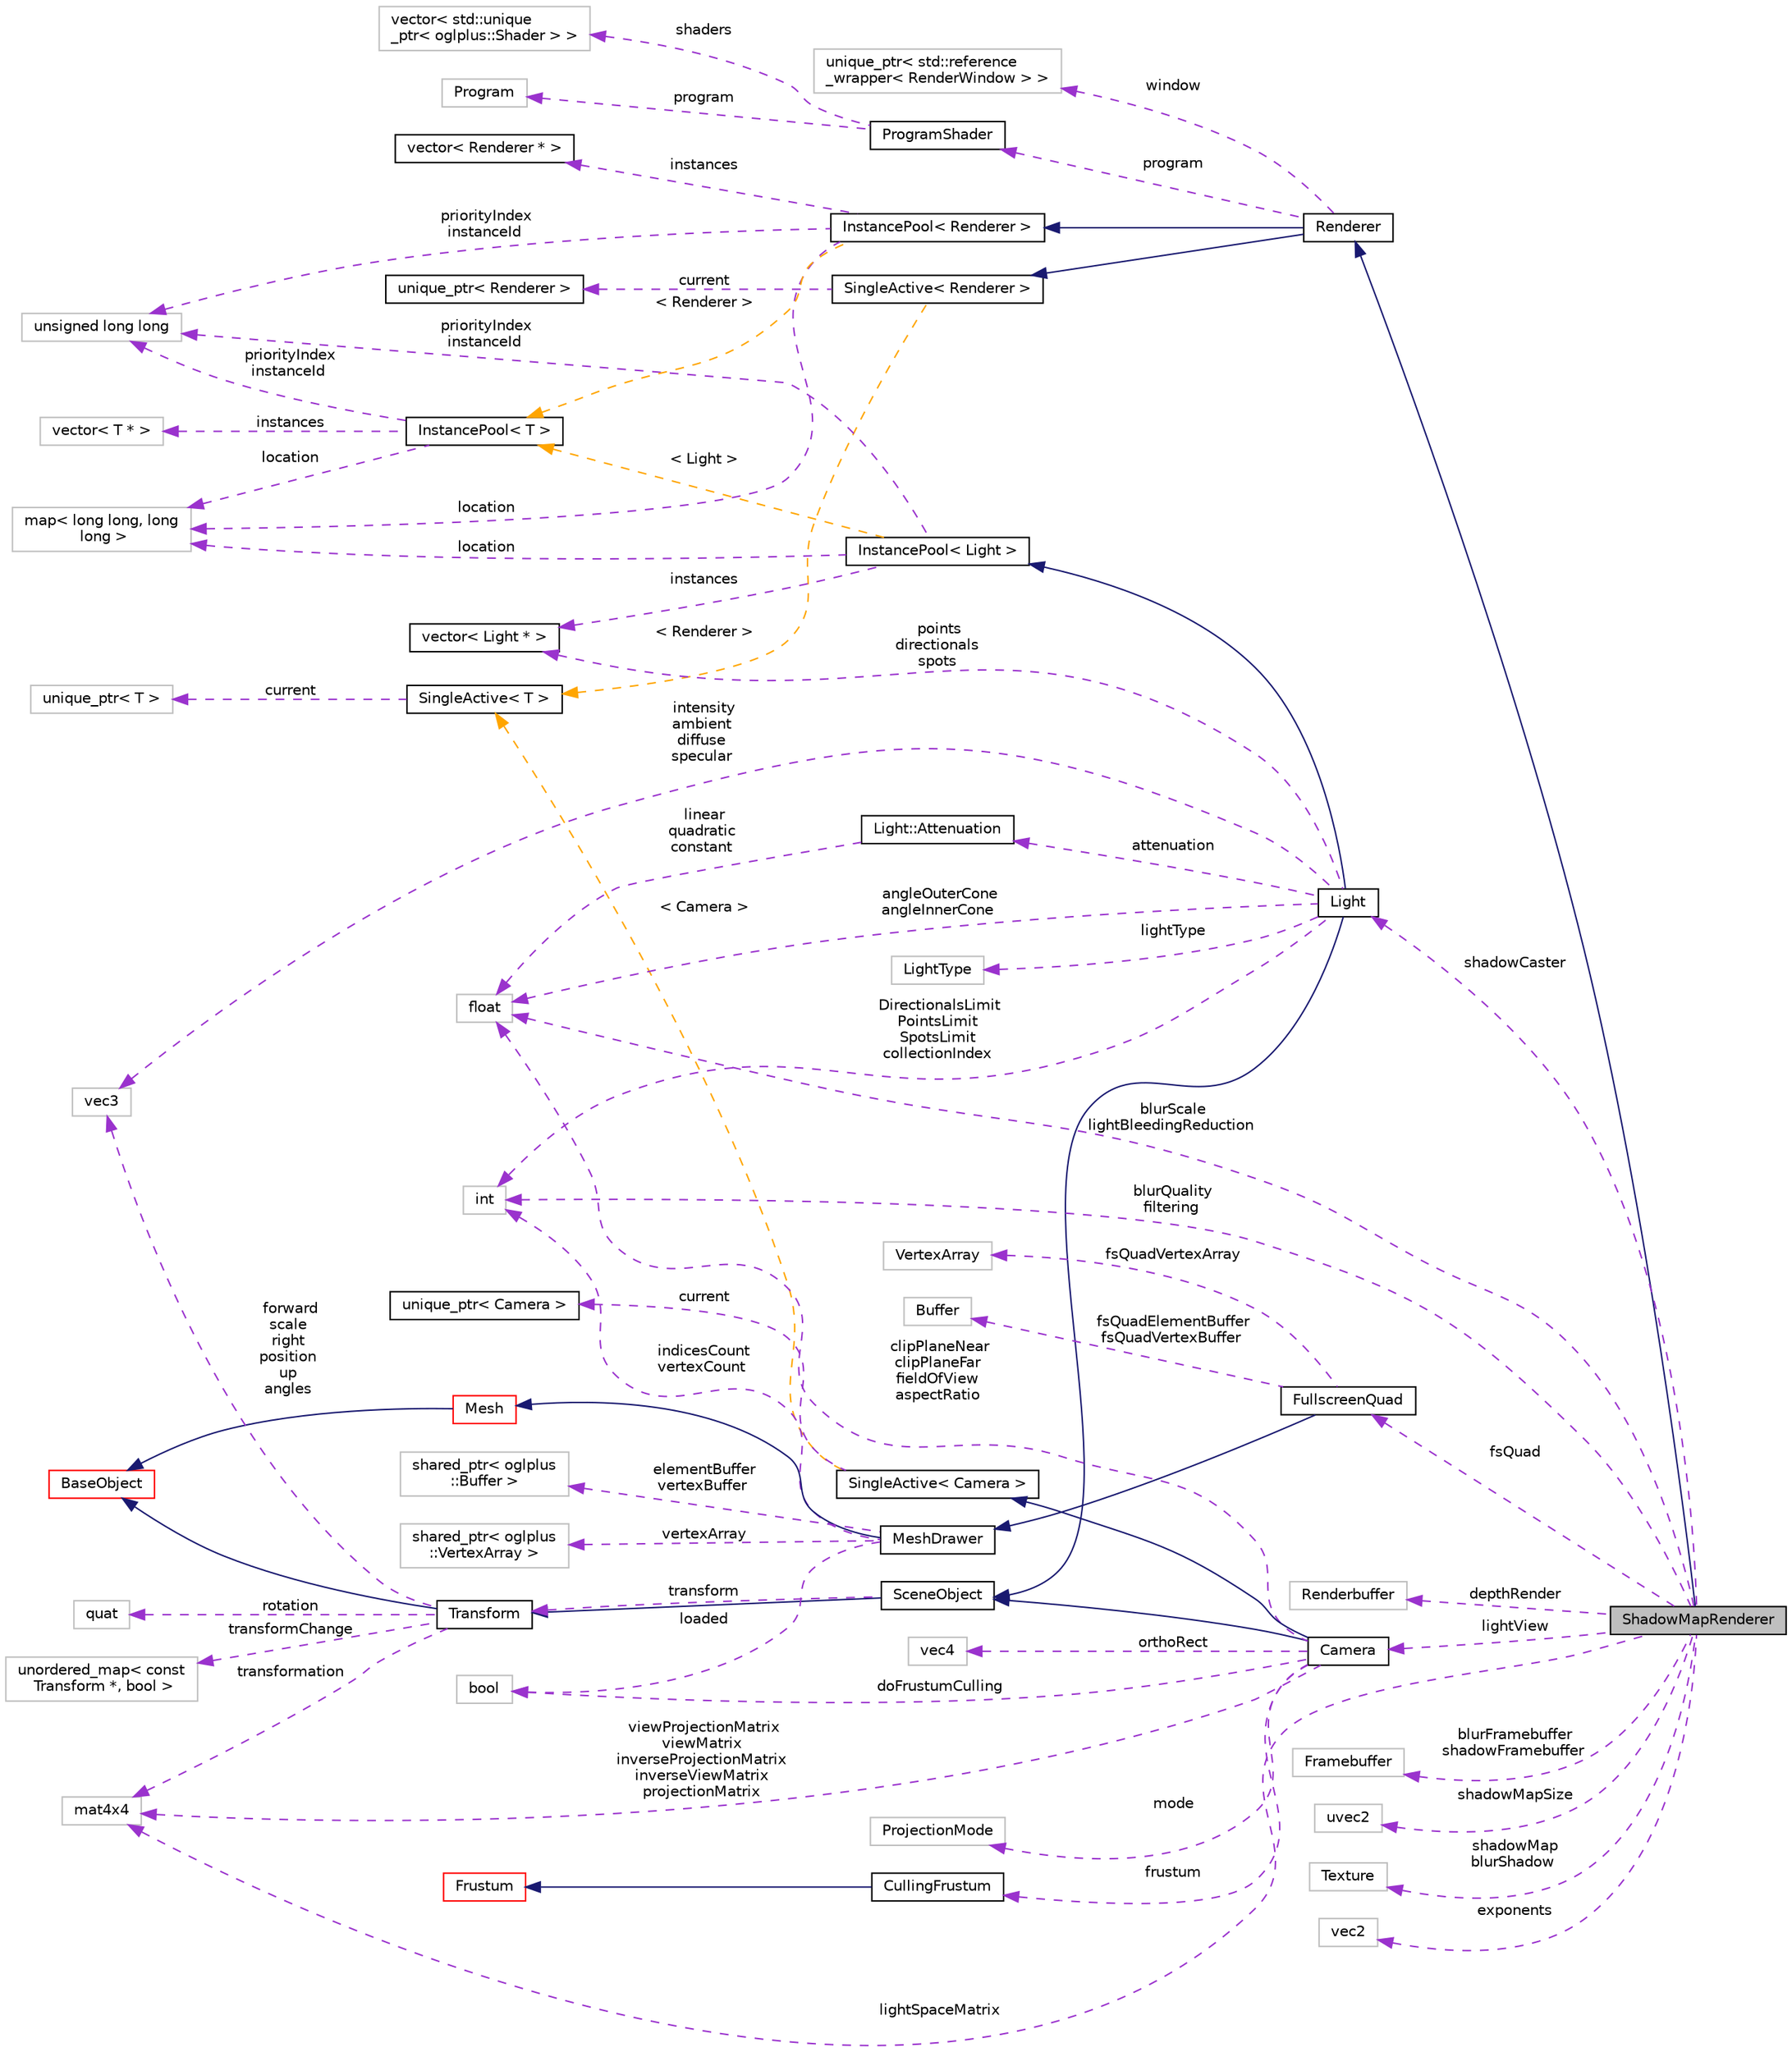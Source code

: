 digraph "ShadowMapRenderer"
{
 // INTERACTIVE_SVG=YES
 // LATEX_PDF_SIZE
  edge [fontname="Helvetica",fontsize="10",labelfontname="Helvetica",labelfontsize="10"];
  node [fontname="Helvetica",fontsize="10",shape=record];
  rankdir="LR";
  Node1 [label="ShadowMapRenderer",height=0.2,width=0.4,color="black", fillcolor="grey75", style="filled", fontcolor="black",tooltip=" "];
  Node2 -> Node1 [dir="back",color="midnightblue",fontsize="10",style="solid",fontname="Helvetica"];
  Node2 [label="Renderer",height=0.2,width=0.4,color="black", fillcolor="white", style="filled",URL="$class_renderer.html",tooltip="A base class for renderers. All the rendering logic should reside in the abstract method Render"];
  Node3 -> Node2 [dir="back",color="midnightblue",fontsize="10",style="solid",fontname="Helvetica"];
  Node3 [label="SingleActive\< Renderer \>",height=0.2,width=0.4,color="black", fillcolor="white", style="filled",URL="$class_single_active.html",tooltip=" "];
  Node4 -> Node3 [dir="back",color="darkorchid3",fontsize="10",style="dashed",label=" current" ,fontname="Helvetica"];
  Node4 [label="unique_ptr\< Renderer \>",height=0.2,width=0.4,color="black", fillcolor="white", style="filled",URL="$classstatic_01std_1_1unique__ptr_3_01_renderer_01_4.html",tooltip=" "];
  Node5 -> Node3 [dir="back",color="orange",fontsize="10",style="dashed",label=" \< Renderer \>" ,fontname="Helvetica"];
  Node5 [label="SingleActive\< T \>",height=0.2,width=0.4,color="black", fillcolor="white", style="filled",URL="$class_single_active.html",tooltip="Template class for set up a single instance of certain class as active, differentiating it from the r..."];
  Node6 -> Node5 [dir="back",color="darkorchid3",fontsize="10",style="dashed",label=" current" ,fontname="Helvetica"];
  Node6 [label="unique_ptr\< T \>",height=0.2,width=0.4,color="grey75", fillcolor="white", style="filled",tooltip=" "];
  Node7 -> Node2 [dir="back",color="midnightblue",fontsize="10",style="solid",fontname="Helvetica"];
  Node7 [label="InstancePool\< Renderer \>",height=0.2,width=0.4,color="black", fillcolor="white", style="filled",URL="$class_instance_pool.html",tooltip=" "];
  Node8 -> Node7 [dir="back",color="darkorchid3",fontsize="10",style="dashed",label=" priorityIndex\ninstanceId" ,fontname="Helvetica"];
  Node8 [label="unsigned long long",height=0.2,width=0.4,color="grey75", fillcolor="white", style="filled",tooltip=" "];
  Node9 -> Node7 [dir="back",color="darkorchid3",fontsize="10",style="dashed",label=" location" ,fontname="Helvetica"];
  Node9 [label="map\< long long, long\l long \>",height=0.2,width=0.4,color="grey75", fillcolor="white", style="filled",tooltip=" "];
  Node10 -> Node7 [dir="back",color="darkorchid3",fontsize="10",style="dashed",label=" instances" ,fontname="Helvetica"];
  Node10 [label="vector\< Renderer * \>",height=0.2,width=0.4,color="black", fillcolor="white", style="filled",URL="$classstatic_01std_1_1vector_3_01_renderer_01_5_01_4.html",tooltip=" "];
  Node11 -> Node7 [dir="back",color="orange",fontsize="10",style="dashed",label=" \< Renderer \>" ,fontname="Helvetica"];
  Node11 [label="InstancePool\< T \>",height=0.2,width=0.4,color="black", fillcolor="white", style="filled",URL="$class_instance_pool.html",tooltip="Stores all instaces of the inheriting class"];
  Node8 -> Node11 [dir="back",color="darkorchid3",fontsize="10",style="dashed",label=" priorityIndex\ninstanceId" ,fontname="Helvetica"];
  Node9 -> Node11 [dir="back",color="darkorchid3",fontsize="10",style="dashed",label=" location" ,fontname="Helvetica"];
  Node12 -> Node11 [dir="back",color="darkorchid3",fontsize="10",style="dashed",label=" instances" ,fontname="Helvetica"];
  Node12 [label="vector\< T * \>",height=0.2,width=0.4,color="grey75", fillcolor="white", style="filled",tooltip=" "];
  Node13 -> Node2 [dir="back",color="darkorchid3",fontsize="10",style="dashed",label=" window" ,fontname="Helvetica"];
  Node13 [label="unique_ptr\< std::reference\l_wrapper\< RenderWindow \> \>",height=0.2,width=0.4,color="grey75", fillcolor="white", style="filled",tooltip=" "];
  Node14 -> Node2 [dir="back",color="darkorchid3",fontsize="10",style="dashed",label=" program" ,fontname="Helvetica"];
  Node14 [label="ProgramShader",height=0.2,width=0.4,color="black", fillcolor="white", style="filled",URL="$class_program_shader.html",tooltip="Base class for each program shader used in deferred rendering"];
  Node15 -> Node14 [dir="back",color="darkorchid3",fontsize="10",style="dashed",label=" program" ,fontname="Helvetica"];
  Node15 [label="Program",height=0.2,width=0.4,color="grey75", fillcolor="white", style="filled",tooltip=" "];
  Node16 -> Node14 [dir="back",color="darkorchid3",fontsize="10",style="dashed",label=" shaders" ,fontname="Helvetica"];
  Node16 [label="vector\< std::unique\l_ptr\< oglplus::Shader \> \>",height=0.2,width=0.4,color="grey75", fillcolor="white", style="filled",tooltip=" "];
  Node17 -> Node1 [dir="back",color="darkorchid3",fontsize="10",style="dashed",label=" shadowCaster" ,fontname="Helvetica"];
  Node17 [label="Light",height=0.2,width=0.4,color="black", fillcolor="white", style="filled",URL="$class_light.html",tooltip="Holds the parameters that describe a scene light source. Supports for three different types of light ..."];
  Node18 -> Node17 [dir="back",color="midnightblue",fontsize="10",style="solid",fontname="Helvetica"];
  Node18 [label="SceneObject",height=0.2,width=0.4,color="black", fillcolor="white", style="filled",URL="$class_scene_object.html",tooltip="Use for objects that residen within a scene"];
  Node19 -> Node18 [dir="back",color="midnightblue",fontsize="10",style="solid",fontname="Helvetica"];
  Node19 [label="Transform",height=0.2,width=0.4,color="black", fillcolor="white", style="filled",URL="$class_transform.html",tooltip="Handles all transformation operations such as scaling, rotating and translating"];
  Node20 -> Node19 [dir="back",color="midnightblue",fontsize="10",style="solid",fontname="Helvetica"];
  Node20 [label="BaseObject",height=0.2,width=0.4,color="red", fillcolor="white", style="filled",URL="$class_base_object.html",tooltip=" "];
  Node23 -> Node19 [dir="back",color="darkorchid3",fontsize="10",style="dashed",label=" rotation" ,fontname="Helvetica"];
  Node23 [label="quat",height=0.2,width=0.4,color="grey75", fillcolor="white", style="filled",tooltip=" "];
  Node24 -> Node19 [dir="back",color="darkorchid3",fontsize="10",style="dashed",label=" transformation" ,fontname="Helvetica"];
  Node24 [label="mat4x4",height=0.2,width=0.4,color="grey75", fillcolor="white", style="filled",tooltip=" "];
  Node25 -> Node19 [dir="back",color="darkorchid3",fontsize="10",style="dashed",label=" transformChange" ,fontname="Helvetica"];
  Node25 [label="unordered_map\< const\l Transform *, bool \>",height=0.2,width=0.4,color="grey75", fillcolor="white", style="filled",tooltip=" "];
  Node26 -> Node19 [dir="back",color="darkorchid3",fontsize="10",style="dashed",label=" forward\nscale\nright\nposition\nup\nangles" ,fontname="Helvetica"];
  Node26 [label="vec3",height=0.2,width=0.4,color="grey75", fillcolor="white", style="filled",tooltip=" "];
  Node19 -> Node18 [dir="back",color="darkorchid3",fontsize="10",style="dashed",label=" transform" ,fontname="Helvetica"];
  Node27 -> Node17 [dir="back",color="midnightblue",fontsize="10",style="solid",fontname="Helvetica"];
  Node27 [label="InstancePool\< Light \>",height=0.2,width=0.4,color="black", fillcolor="white", style="filled",URL="$class_instance_pool.html",tooltip=" "];
  Node28 -> Node27 [dir="back",color="darkorchid3",fontsize="10",style="dashed",label=" instances" ,fontname="Helvetica"];
  Node28 [label="vector\< Light * \>",height=0.2,width=0.4,color="black", fillcolor="white", style="filled",URL="$classstatic_01std_1_1vector_3_01_light_01_5_01_4.html",tooltip=" "];
  Node8 -> Node27 [dir="back",color="darkorchid3",fontsize="10",style="dashed",label=" priorityIndex\ninstanceId" ,fontname="Helvetica"];
  Node9 -> Node27 [dir="back",color="darkorchid3",fontsize="10",style="dashed",label=" location" ,fontname="Helvetica"];
  Node11 -> Node27 [dir="back",color="orange",fontsize="10",style="dashed",label=" \< Light \>" ,fontname="Helvetica"];
  Node28 -> Node17 [dir="back",color="darkorchid3",fontsize="10",style="dashed",label=" points\ndirectionals\nspots" ,fontname="Helvetica"];
  Node29 -> Node17 [dir="back",color="darkorchid3",fontsize="10",style="dashed",label=" angleOuterCone\nangleInnerCone" ,fontname="Helvetica"];
  Node29 [label="float",height=0.2,width=0.4,color="grey75", fillcolor="white", style="filled",tooltip=" "];
  Node30 -> Node17 [dir="back",color="darkorchid3",fontsize="10",style="dashed",label=" lightType" ,fontname="Helvetica"];
  Node30 [label="LightType",height=0.2,width=0.4,color="grey75", fillcolor="white", style="filled",tooltip=" "];
  Node31 -> Node17 [dir="back",color="darkorchid3",fontsize="10",style="dashed",label=" attenuation" ,fontname="Helvetica"];
  Node31 [label="Light::Attenuation",height=0.2,width=0.4,color="black", fillcolor="white", style="filled",URL="$class_light_1_1_attenuation.html",tooltip="Describes the light falloff behavior. Meaning its intensity depending on the distance of the lighten ..."];
  Node29 -> Node31 [dir="back",color="darkorchid3",fontsize="10",style="dashed",label=" linear\nquadratic\nconstant" ,fontname="Helvetica"];
  Node32 -> Node17 [dir="back",color="darkorchid3",fontsize="10",style="dashed",label=" DirectionalsLimit\nPointsLimit\nSpotsLimit\ncollectionIndex" ,fontname="Helvetica"];
  Node32 [label="int",height=0.2,width=0.4,color="grey75", fillcolor="white", style="filled",tooltip=" "];
  Node26 -> Node17 [dir="back",color="darkorchid3",fontsize="10",style="dashed",label=" intensity\nambient\ndiffuse\nspecular" ,fontname="Helvetica"];
  Node33 -> Node1 [dir="back",color="darkorchid3",fontsize="10",style="dashed",label=" depthRender" ,fontname="Helvetica"];
  Node33 [label="Renderbuffer",height=0.2,width=0.4,color="grey75", fillcolor="white", style="filled",tooltip=" "];
  Node34 -> Node1 [dir="back",color="darkorchid3",fontsize="10",style="dashed",label=" fsQuad" ,fontname="Helvetica"];
  Node34 [label="FullscreenQuad",height=0.2,width=0.4,color="black", fillcolor="white", style="filled",URL="$class_fullscreen_quad.html",tooltip=" "];
  Node35 -> Node34 [dir="back",color="midnightblue",fontsize="10",style="solid",fontname="Helvetica"];
  Node35 [label="MeshDrawer",height=0.2,width=0.4,color="black", fillcolor="white", style="filled",URL="$class_mesh_drawer.html",tooltip="Mesh drawer class contains the neccesary buffers to draw the associated mesh data"];
  Node36 -> Node35 [dir="back",color="midnightblue",fontsize="10",style="solid",fontname="Helvetica"];
  Node36 [label="Mesh",height=0.2,width=0.4,color="red", fillcolor="white", style="filled",URL="$class_mesh.html",tooltip="Mesh base class, contains the mesh data"];
  Node20 -> Node36 [dir="back",color="midnightblue",fontsize="10",style="solid",fontname="Helvetica"];
  Node43 -> Node35 [dir="back",color="darkorchid3",fontsize="10",style="dashed",label=" elementBuffer\nvertexBuffer" ,fontname="Helvetica"];
  Node43 [label="shared_ptr\< oglplus\l::Buffer \>",height=0.2,width=0.4,color="grey75", fillcolor="white", style="filled",tooltip=" "];
  Node32 -> Node35 [dir="back",color="darkorchid3",fontsize="10",style="dashed",label=" indicesCount\nvertexCount" ,fontname="Helvetica"];
  Node44 -> Node35 [dir="back",color="darkorchid3",fontsize="10",style="dashed",label=" loaded" ,fontname="Helvetica"];
  Node44 [label="bool",height=0.2,width=0.4,color="grey75", fillcolor="white", style="filled",tooltip=" "];
  Node45 -> Node35 [dir="back",color="darkorchid3",fontsize="10",style="dashed",label=" vertexArray" ,fontname="Helvetica"];
  Node45 [label="shared_ptr\< oglplus\l::VertexArray \>",height=0.2,width=0.4,color="grey75", fillcolor="white", style="filled",tooltip=" "];
  Node46 -> Node34 [dir="back",color="darkorchid3",fontsize="10",style="dashed",label=" fsQuadElementBuffer\nfsQuadVertexBuffer" ,fontname="Helvetica"];
  Node46 [label="Buffer",height=0.2,width=0.4,color="grey75", fillcolor="white", style="filled",tooltip=" "];
  Node47 -> Node34 [dir="back",color="darkorchid3",fontsize="10",style="dashed",label=" fsQuadVertexArray" ,fontname="Helvetica"];
  Node47 [label="VertexArray",height=0.2,width=0.4,color="grey75", fillcolor="white", style="filled",tooltip=" "];
  Node48 -> Node1 [dir="back",color="darkorchid3",fontsize="10",style="dashed",label=" lightView" ,fontname="Helvetica"];
  Node48 [label="Camera",height=0.2,width=0.4,color="black", fillcolor="white", style="filled",URL="$class_camera.html",tooltip="Holds parameters and settings for scene cameras. Viewing parameters and projection setup for the came..."];
  Node18 -> Node48 [dir="back",color="midnightblue",fontsize="10",style="solid",fontname="Helvetica"];
  Node49 -> Node48 [dir="back",color="midnightblue",fontsize="10",style="solid",fontname="Helvetica"];
  Node49 [label="SingleActive\< Camera \>",height=0.2,width=0.4,color="black", fillcolor="white", style="filled",URL="$class_single_active.html",tooltip=" "];
  Node50 -> Node49 [dir="back",color="darkorchid3",fontsize="10",style="dashed",label=" current" ,fontname="Helvetica"];
  Node50 [label="unique_ptr\< Camera \>",height=0.2,width=0.4,color="black", fillcolor="white", style="filled",URL="$classstatic_01std_1_1unique__ptr_3_01_camera_01_4.html",tooltip=" "];
  Node5 -> Node49 [dir="back",color="orange",fontsize="10",style="dashed",label=" \< Camera \>" ,fontname="Helvetica"];
  Node51 -> Node48 [dir="back",color="darkorchid3",fontsize="10",style="dashed",label=" mode" ,fontname="Helvetica"];
  Node51 [label="ProjectionMode",height=0.2,width=0.4,color="grey75", fillcolor="white", style="filled",tooltip=" "];
  Node29 -> Node48 [dir="back",color="darkorchid3",fontsize="10",style="dashed",label=" clipPlaneNear\nclipPlaneFar\nfieldOfView\naspectRatio" ,fontname="Helvetica"];
  Node24 -> Node48 [dir="back",color="darkorchid3",fontsize="10",style="dashed",label=" viewProjectionMatrix\nviewMatrix\ninverseProjectionMatrix\ninverseViewMatrix\nprojectionMatrix" ,fontname="Helvetica"];
  Node52 -> Node48 [dir="back",color="darkorchid3",fontsize="10",style="dashed",label=" frustum" ,fontname="Helvetica"];
  Node52 [label="CullingFrustum",height=0.2,width=0.4,color="black", fillcolor="white", style="filled",URL="$class_culling_frustum.html",tooltip="Contains methods for frustum culling with its Frustum parameters."];
  Node53 -> Node52 [dir="back",color="midnightblue",fontsize="10",style="solid",fontname="Helvetica"];
  Node53 [label="Frustum",height=0.2,width=0.4,color="red", fillcolor="white", style="filled",URL="$class_frustum.html",tooltip="A frustum formed by six planes"];
  Node44 -> Node48 [dir="back",color="darkorchid3",fontsize="10",style="dashed",label=" doFrustumCulling" ,fontname="Helvetica"];
  Node55 -> Node48 [dir="back",color="darkorchid3",fontsize="10",style="dashed",label=" orthoRect" ,fontname="Helvetica"];
  Node55 [label="vec4",height=0.2,width=0.4,color="grey75", fillcolor="white", style="filled",tooltip=" "];
  Node29 -> Node1 [dir="back",color="darkorchid3",fontsize="10",style="dashed",label=" blurScale\nlightBleedingReduction" ,fontname="Helvetica"];
  Node56 -> Node1 [dir="back",color="darkorchid3",fontsize="10",style="dashed",label=" blurFramebuffer\nshadowFramebuffer" ,fontname="Helvetica"];
  Node56 [label="Framebuffer",height=0.2,width=0.4,color="grey75", fillcolor="white", style="filled",tooltip=" "];
  Node24 -> Node1 [dir="back",color="darkorchid3",fontsize="10",style="dashed",label=" lightSpaceMatrix" ,fontname="Helvetica"];
  Node57 -> Node1 [dir="back",color="darkorchid3",fontsize="10",style="dashed",label=" shadowMapSize" ,fontname="Helvetica"];
  Node57 [label="uvec2",height=0.2,width=0.4,color="grey75", fillcolor="white", style="filled",tooltip=" "];
  Node32 -> Node1 [dir="back",color="darkorchid3",fontsize="10",style="dashed",label=" blurQuality\nfiltering" ,fontname="Helvetica"];
  Node58 -> Node1 [dir="back",color="darkorchid3",fontsize="10",style="dashed",label=" shadowMap\nblurShadow" ,fontname="Helvetica"];
  Node58 [label="Texture",height=0.2,width=0.4,color="grey75", fillcolor="white", style="filled",tooltip=" "];
  Node59 -> Node1 [dir="back",color="darkorchid3",fontsize="10",style="dashed",label=" exponents" ,fontname="Helvetica"];
  Node59 [label="vec2",height=0.2,width=0.4,color="grey75", fillcolor="white", style="filled",tooltip=" "];
}
